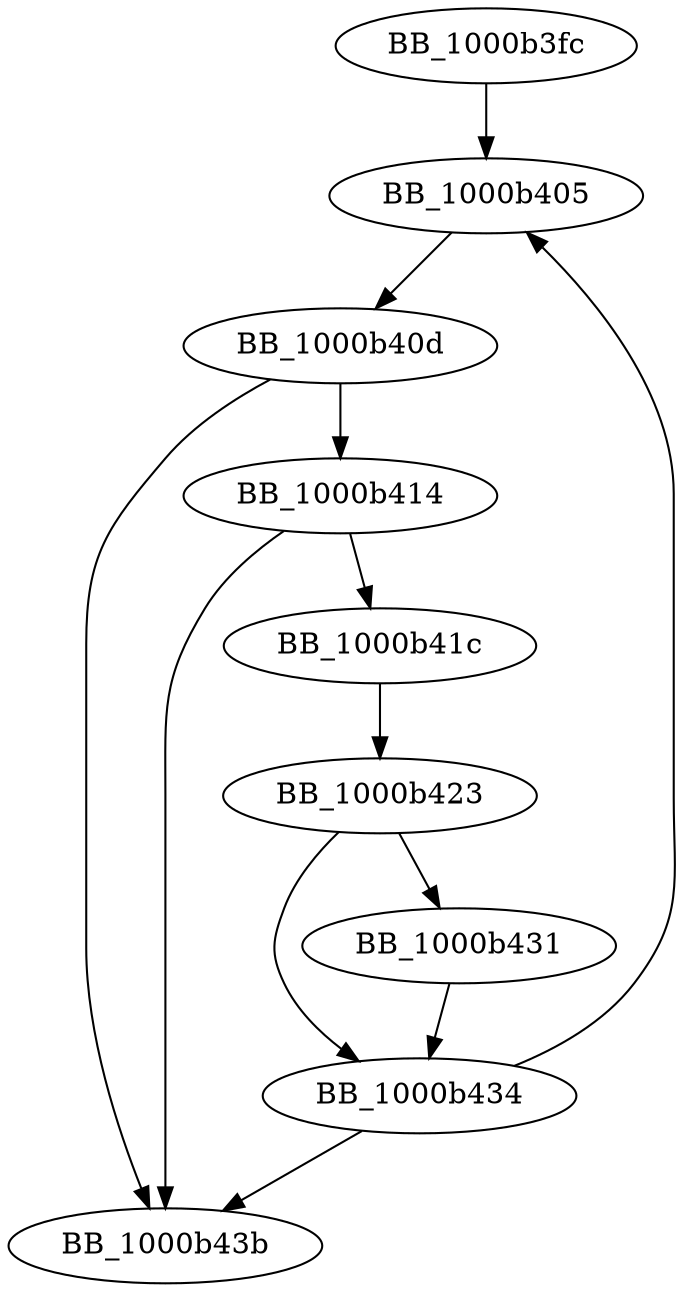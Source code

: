 DiGraph __malloc_crt{
BB_1000b3fc->BB_1000b405
BB_1000b405->BB_1000b40d
BB_1000b40d->BB_1000b414
BB_1000b40d->BB_1000b43b
BB_1000b414->BB_1000b41c
BB_1000b414->BB_1000b43b
BB_1000b41c->BB_1000b423
BB_1000b423->BB_1000b431
BB_1000b423->BB_1000b434
BB_1000b431->BB_1000b434
BB_1000b434->BB_1000b405
BB_1000b434->BB_1000b43b
}
